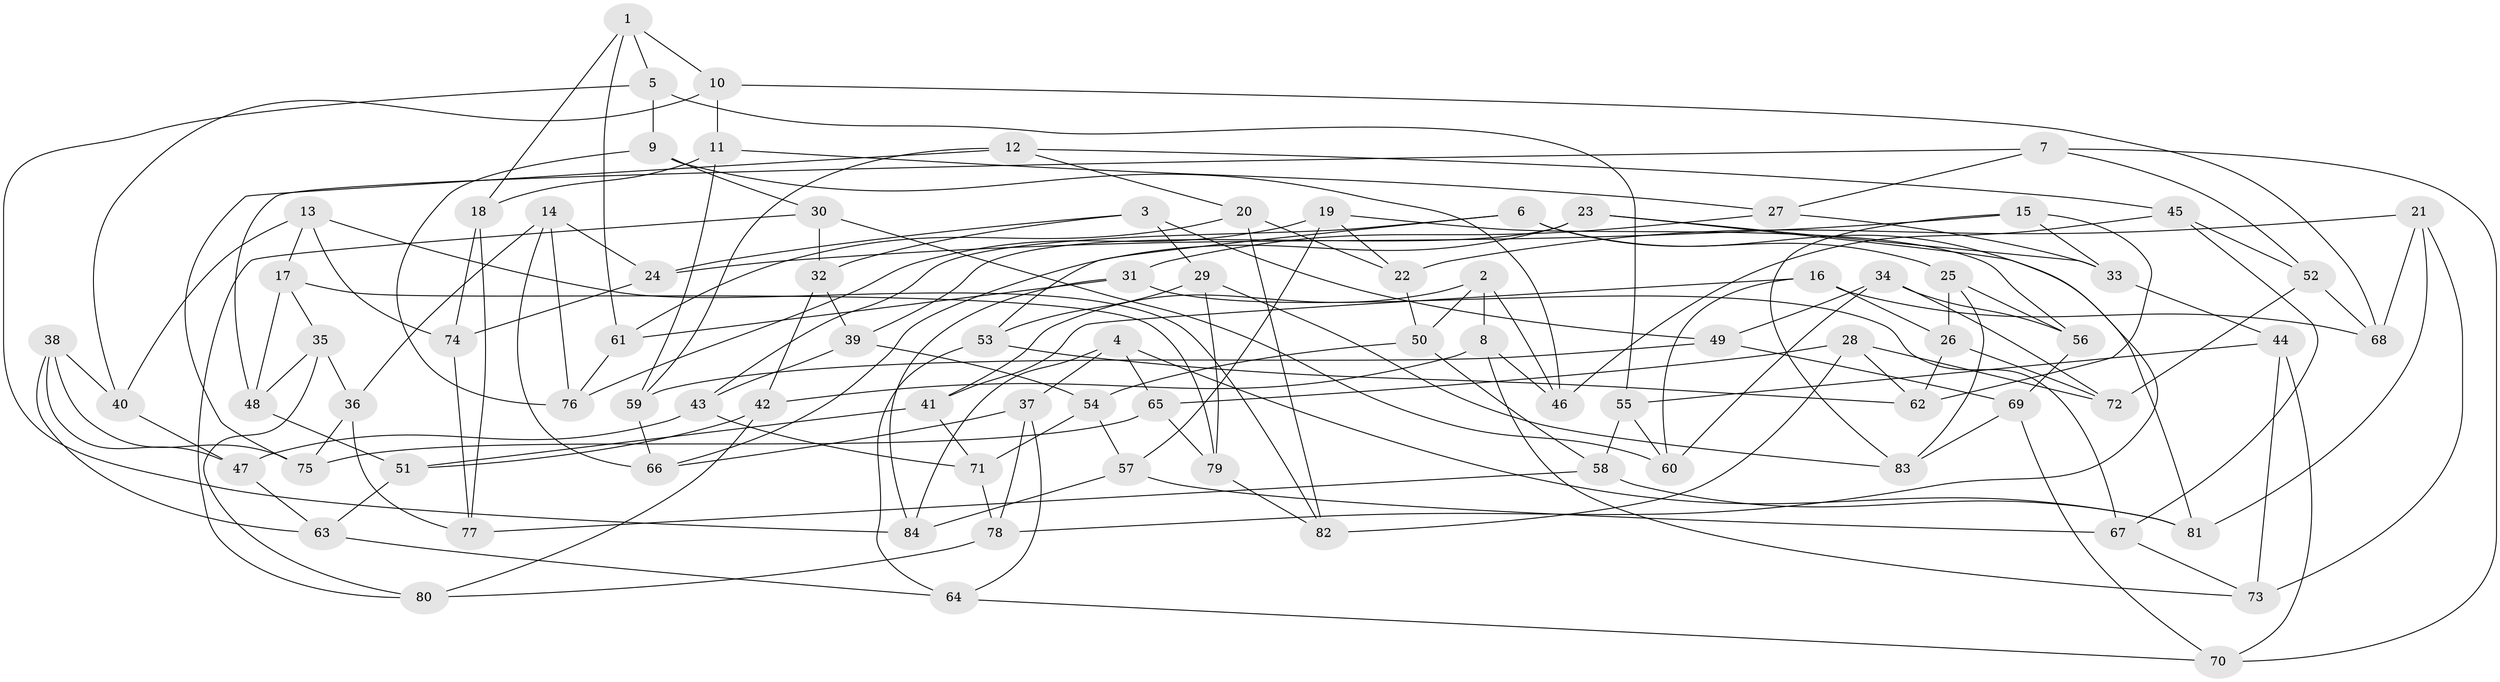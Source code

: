 // coarse degree distribution, {6: 0.52, 3: 0.04, 4: 0.32, 5: 0.12}
// Generated by graph-tools (version 1.1) at 2025/52/02/27/25 19:52:28]
// undirected, 84 vertices, 168 edges
graph export_dot {
graph [start="1"]
  node [color=gray90,style=filled];
  1;
  2;
  3;
  4;
  5;
  6;
  7;
  8;
  9;
  10;
  11;
  12;
  13;
  14;
  15;
  16;
  17;
  18;
  19;
  20;
  21;
  22;
  23;
  24;
  25;
  26;
  27;
  28;
  29;
  30;
  31;
  32;
  33;
  34;
  35;
  36;
  37;
  38;
  39;
  40;
  41;
  42;
  43;
  44;
  45;
  46;
  47;
  48;
  49;
  50;
  51;
  52;
  53;
  54;
  55;
  56;
  57;
  58;
  59;
  60;
  61;
  62;
  63;
  64;
  65;
  66;
  67;
  68;
  69;
  70;
  71;
  72;
  73;
  74;
  75;
  76;
  77;
  78;
  79;
  80;
  81;
  82;
  83;
  84;
  1 -- 61;
  1 -- 5;
  1 -- 10;
  1 -- 18;
  2 -- 41;
  2 -- 46;
  2 -- 50;
  2 -- 8;
  3 -- 49;
  3 -- 29;
  3 -- 24;
  3 -- 32;
  4 -- 81;
  4 -- 37;
  4 -- 65;
  4 -- 84;
  5 -- 55;
  5 -- 9;
  5 -- 84;
  6 -- 53;
  6 -- 43;
  6 -- 81;
  6 -- 25;
  7 -- 70;
  7 -- 48;
  7 -- 52;
  7 -- 27;
  8 -- 46;
  8 -- 73;
  8 -- 42;
  9 -- 76;
  9 -- 46;
  9 -- 30;
  10 -- 11;
  10 -- 40;
  10 -- 68;
  11 -- 18;
  11 -- 59;
  11 -- 27;
  12 -- 20;
  12 -- 59;
  12 -- 45;
  12 -- 75;
  13 -- 74;
  13 -- 17;
  13 -- 40;
  13 -- 82;
  14 -- 24;
  14 -- 36;
  14 -- 66;
  14 -- 76;
  15 -- 33;
  15 -- 24;
  15 -- 83;
  15 -- 62;
  16 -- 41;
  16 -- 60;
  16 -- 68;
  16 -- 26;
  17 -- 48;
  17 -- 35;
  17 -- 79;
  18 -- 77;
  18 -- 74;
  19 -- 76;
  19 -- 56;
  19 -- 57;
  19 -- 22;
  20 -- 61;
  20 -- 82;
  20 -- 22;
  21 -- 73;
  21 -- 22;
  21 -- 81;
  21 -- 68;
  22 -- 50;
  23 -- 33;
  23 -- 78;
  23 -- 39;
  23 -- 66;
  24 -- 74;
  25 -- 83;
  25 -- 56;
  25 -- 26;
  26 -- 72;
  26 -- 62;
  27 -- 31;
  27 -- 33;
  28 -- 72;
  28 -- 65;
  28 -- 82;
  28 -- 62;
  29 -- 53;
  29 -- 83;
  29 -- 79;
  30 -- 80;
  30 -- 60;
  30 -- 32;
  31 -- 67;
  31 -- 84;
  31 -- 61;
  32 -- 42;
  32 -- 39;
  33 -- 44;
  34 -- 72;
  34 -- 49;
  34 -- 56;
  34 -- 60;
  35 -- 80;
  35 -- 48;
  35 -- 36;
  36 -- 75;
  36 -- 77;
  37 -- 78;
  37 -- 64;
  37 -- 66;
  38 -- 47;
  38 -- 40;
  38 -- 63;
  38 -- 75;
  39 -- 54;
  39 -- 43;
  40 -- 47;
  41 -- 51;
  41 -- 71;
  42 -- 80;
  42 -- 51;
  43 -- 71;
  43 -- 47;
  44 -- 70;
  44 -- 73;
  44 -- 55;
  45 -- 52;
  45 -- 67;
  45 -- 46;
  47 -- 63;
  48 -- 51;
  49 -- 59;
  49 -- 69;
  50 -- 54;
  50 -- 58;
  51 -- 63;
  52 -- 72;
  52 -- 68;
  53 -- 64;
  53 -- 62;
  54 -- 71;
  54 -- 57;
  55 -- 60;
  55 -- 58;
  56 -- 69;
  57 -- 67;
  57 -- 84;
  58 -- 77;
  58 -- 81;
  59 -- 66;
  61 -- 76;
  63 -- 64;
  64 -- 70;
  65 -- 75;
  65 -- 79;
  67 -- 73;
  69 -- 70;
  69 -- 83;
  71 -- 78;
  74 -- 77;
  78 -- 80;
  79 -- 82;
}
